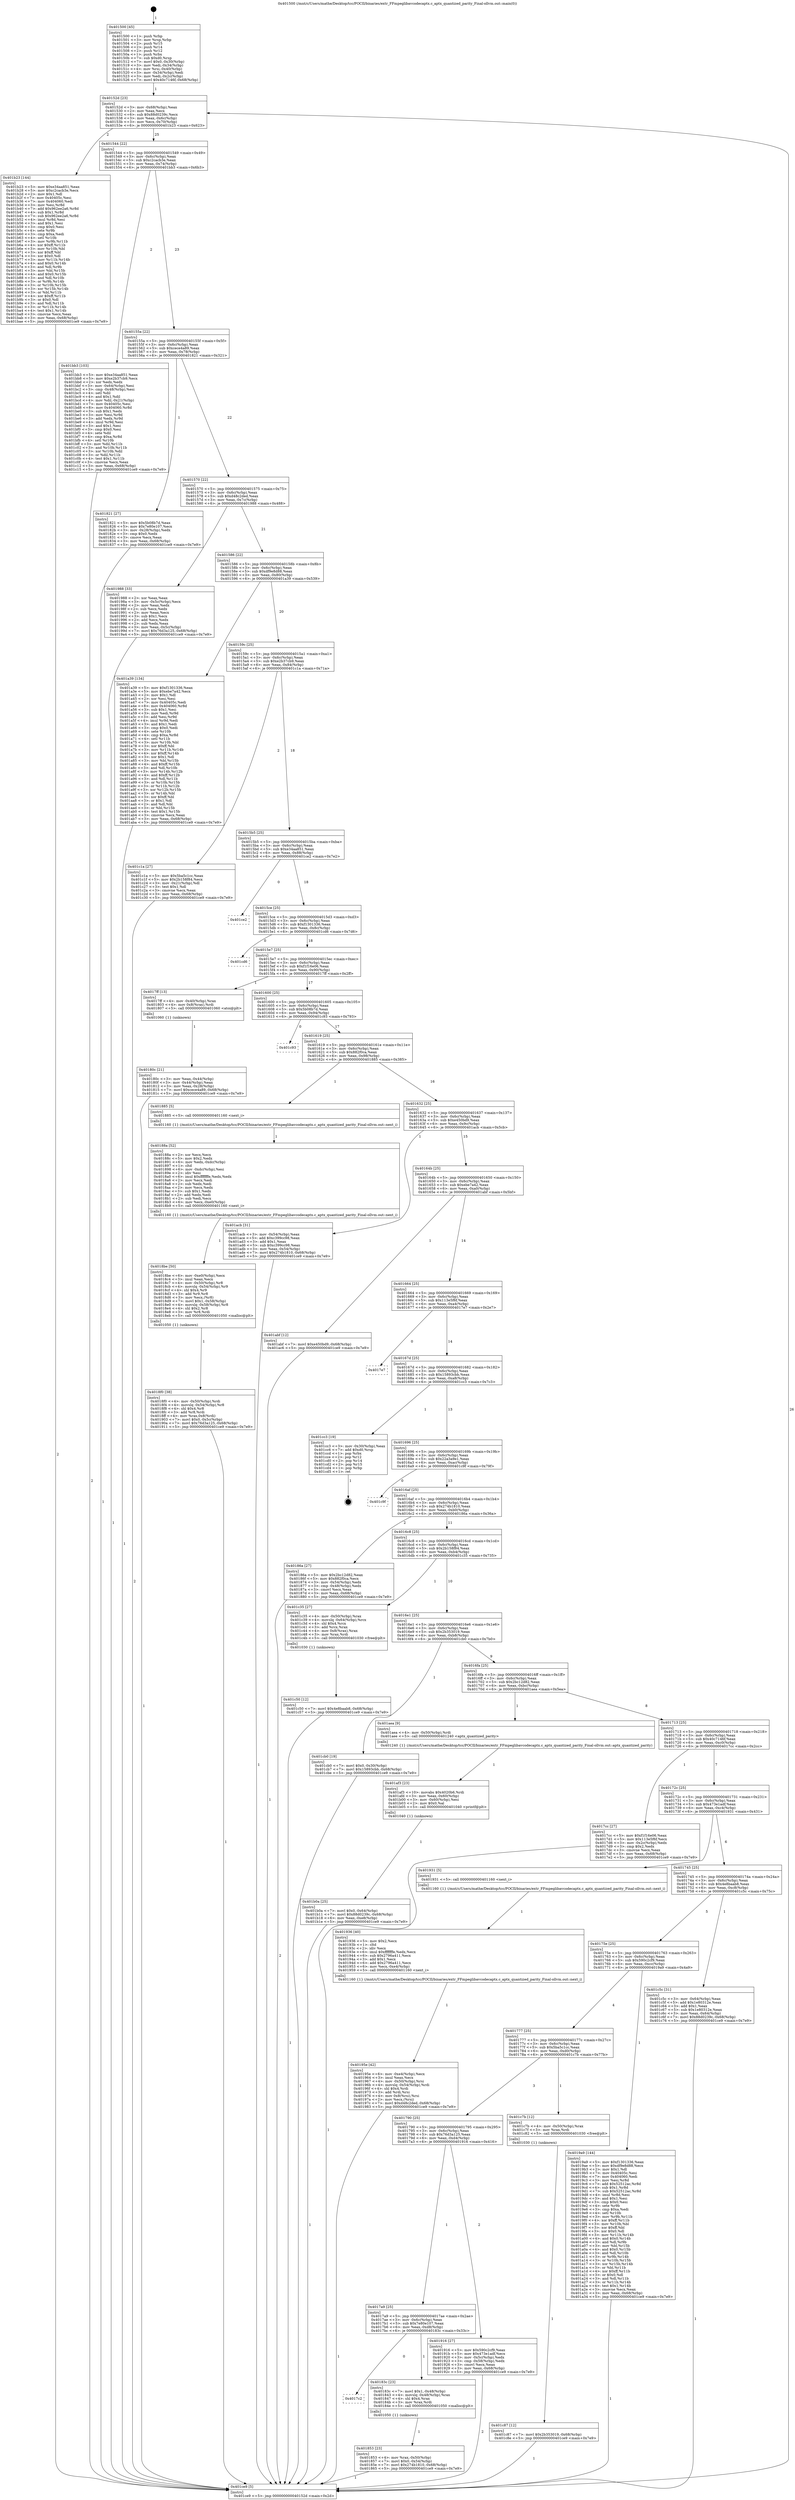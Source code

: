 digraph "0x401500" {
  label = "0x401500 (/mnt/c/Users/mathe/Desktop/tcc/POCII/binaries/extr_FFmpeglibavcodecaptx.c_aptx_quantized_parity_Final-ollvm.out::main(0))"
  labelloc = "t"
  node[shape=record]

  Entry [label="",width=0.3,height=0.3,shape=circle,fillcolor=black,style=filled]
  "0x40152d" [label="{
     0x40152d [23]\l
     | [instrs]\l
     &nbsp;&nbsp;0x40152d \<+3\>: mov -0x68(%rbp),%eax\l
     &nbsp;&nbsp;0x401530 \<+2\>: mov %eax,%ecx\l
     &nbsp;&nbsp;0x401532 \<+6\>: sub $0x88d0239c,%ecx\l
     &nbsp;&nbsp;0x401538 \<+3\>: mov %eax,-0x6c(%rbp)\l
     &nbsp;&nbsp;0x40153b \<+3\>: mov %ecx,-0x70(%rbp)\l
     &nbsp;&nbsp;0x40153e \<+6\>: je 0000000000401b23 \<main+0x623\>\l
  }"]
  "0x401b23" [label="{
     0x401b23 [144]\l
     | [instrs]\l
     &nbsp;&nbsp;0x401b23 \<+5\>: mov $0xe34aa851,%eax\l
     &nbsp;&nbsp;0x401b28 \<+5\>: mov $0xc2cacb3e,%ecx\l
     &nbsp;&nbsp;0x401b2d \<+2\>: mov $0x1,%dl\l
     &nbsp;&nbsp;0x401b2f \<+7\>: mov 0x40405c,%esi\l
     &nbsp;&nbsp;0x401b36 \<+7\>: mov 0x404060,%edi\l
     &nbsp;&nbsp;0x401b3d \<+3\>: mov %esi,%r8d\l
     &nbsp;&nbsp;0x401b40 \<+7\>: add $0x962ee2a6,%r8d\l
     &nbsp;&nbsp;0x401b47 \<+4\>: sub $0x1,%r8d\l
     &nbsp;&nbsp;0x401b4b \<+7\>: sub $0x962ee2a6,%r8d\l
     &nbsp;&nbsp;0x401b52 \<+4\>: imul %r8d,%esi\l
     &nbsp;&nbsp;0x401b56 \<+3\>: and $0x1,%esi\l
     &nbsp;&nbsp;0x401b59 \<+3\>: cmp $0x0,%esi\l
     &nbsp;&nbsp;0x401b5c \<+4\>: sete %r9b\l
     &nbsp;&nbsp;0x401b60 \<+3\>: cmp $0xa,%edi\l
     &nbsp;&nbsp;0x401b63 \<+4\>: setl %r10b\l
     &nbsp;&nbsp;0x401b67 \<+3\>: mov %r9b,%r11b\l
     &nbsp;&nbsp;0x401b6a \<+4\>: xor $0xff,%r11b\l
     &nbsp;&nbsp;0x401b6e \<+3\>: mov %r10b,%bl\l
     &nbsp;&nbsp;0x401b71 \<+3\>: xor $0xff,%bl\l
     &nbsp;&nbsp;0x401b74 \<+3\>: xor $0x0,%dl\l
     &nbsp;&nbsp;0x401b77 \<+3\>: mov %r11b,%r14b\l
     &nbsp;&nbsp;0x401b7a \<+4\>: and $0x0,%r14b\l
     &nbsp;&nbsp;0x401b7e \<+3\>: and %dl,%r9b\l
     &nbsp;&nbsp;0x401b81 \<+3\>: mov %bl,%r15b\l
     &nbsp;&nbsp;0x401b84 \<+4\>: and $0x0,%r15b\l
     &nbsp;&nbsp;0x401b88 \<+3\>: and %dl,%r10b\l
     &nbsp;&nbsp;0x401b8b \<+3\>: or %r9b,%r14b\l
     &nbsp;&nbsp;0x401b8e \<+3\>: or %r10b,%r15b\l
     &nbsp;&nbsp;0x401b91 \<+3\>: xor %r15b,%r14b\l
     &nbsp;&nbsp;0x401b94 \<+3\>: or %bl,%r11b\l
     &nbsp;&nbsp;0x401b97 \<+4\>: xor $0xff,%r11b\l
     &nbsp;&nbsp;0x401b9b \<+3\>: or $0x0,%dl\l
     &nbsp;&nbsp;0x401b9e \<+3\>: and %dl,%r11b\l
     &nbsp;&nbsp;0x401ba1 \<+3\>: or %r11b,%r14b\l
     &nbsp;&nbsp;0x401ba4 \<+4\>: test $0x1,%r14b\l
     &nbsp;&nbsp;0x401ba8 \<+3\>: cmovne %ecx,%eax\l
     &nbsp;&nbsp;0x401bab \<+3\>: mov %eax,-0x68(%rbp)\l
     &nbsp;&nbsp;0x401bae \<+5\>: jmp 0000000000401ce9 \<main+0x7e9\>\l
  }"]
  "0x401544" [label="{
     0x401544 [22]\l
     | [instrs]\l
     &nbsp;&nbsp;0x401544 \<+5\>: jmp 0000000000401549 \<main+0x49\>\l
     &nbsp;&nbsp;0x401549 \<+3\>: mov -0x6c(%rbp),%eax\l
     &nbsp;&nbsp;0x40154c \<+5\>: sub $0xc2cacb3e,%eax\l
     &nbsp;&nbsp;0x401551 \<+3\>: mov %eax,-0x74(%rbp)\l
     &nbsp;&nbsp;0x401554 \<+6\>: je 0000000000401bb3 \<main+0x6b3\>\l
  }"]
  Exit [label="",width=0.3,height=0.3,shape=circle,fillcolor=black,style=filled,peripheries=2]
  "0x401bb3" [label="{
     0x401bb3 [103]\l
     | [instrs]\l
     &nbsp;&nbsp;0x401bb3 \<+5\>: mov $0xe34aa851,%eax\l
     &nbsp;&nbsp;0x401bb8 \<+5\>: mov $0xe2b37cb9,%ecx\l
     &nbsp;&nbsp;0x401bbd \<+2\>: xor %edx,%edx\l
     &nbsp;&nbsp;0x401bbf \<+3\>: mov -0x64(%rbp),%esi\l
     &nbsp;&nbsp;0x401bc2 \<+3\>: cmp -0x48(%rbp),%esi\l
     &nbsp;&nbsp;0x401bc5 \<+4\>: setl %dil\l
     &nbsp;&nbsp;0x401bc9 \<+4\>: and $0x1,%dil\l
     &nbsp;&nbsp;0x401bcd \<+4\>: mov %dil,-0x21(%rbp)\l
     &nbsp;&nbsp;0x401bd1 \<+7\>: mov 0x40405c,%esi\l
     &nbsp;&nbsp;0x401bd8 \<+8\>: mov 0x404060,%r8d\l
     &nbsp;&nbsp;0x401be0 \<+3\>: sub $0x1,%edx\l
     &nbsp;&nbsp;0x401be3 \<+3\>: mov %esi,%r9d\l
     &nbsp;&nbsp;0x401be6 \<+3\>: add %edx,%r9d\l
     &nbsp;&nbsp;0x401be9 \<+4\>: imul %r9d,%esi\l
     &nbsp;&nbsp;0x401bed \<+3\>: and $0x1,%esi\l
     &nbsp;&nbsp;0x401bf0 \<+3\>: cmp $0x0,%esi\l
     &nbsp;&nbsp;0x401bf3 \<+4\>: sete %dil\l
     &nbsp;&nbsp;0x401bf7 \<+4\>: cmp $0xa,%r8d\l
     &nbsp;&nbsp;0x401bfb \<+4\>: setl %r10b\l
     &nbsp;&nbsp;0x401bff \<+3\>: mov %dil,%r11b\l
     &nbsp;&nbsp;0x401c02 \<+3\>: and %r10b,%r11b\l
     &nbsp;&nbsp;0x401c05 \<+3\>: xor %r10b,%dil\l
     &nbsp;&nbsp;0x401c08 \<+3\>: or %dil,%r11b\l
     &nbsp;&nbsp;0x401c0b \<+4\>: test $0x1,%r11b\l
     &nbsp;&nbsp;0x401c0f \<+3\>: cmovne %ecx,%eax\l
     &nbsp;&nbsp;0x401c12 \<+3\>: mov %eax,-0x68(%rbp)\l
     &nbsp;&nbsp;0x401c15 \<+5\>: jmp 0000000000401ce9 \<main+0x7e9\>\l
  }"]
  "0x40155a" [label="{
     0x40155a [22]\l
     | [instrs]\l
     &nbsp;&nbsp;0x40155a \<+5\>: jmp 000000000040155f \<main+0x5f\>\l
     &nbsp;&nbsp;0x40155f \<+3\>: mov -0x6c(%rbp),%eax\l
     &nbsp;&nbsp;0x401562 \<+5\>: sub $0xcece4a89,%eax\l
     &nbsp;&nbsp;0x401567 \<+3\>: mov %eax,-0x78(%rbp)\l
     &nbsp;&nbsp;0x40156a \<+6\>: je 0000000000401821 \<main+0x321\>\l
  }"]
  "0x401c87" [label="{
     0x401c87 [12]\l
     | [instrs]\l
     &nbsp;&nbsp;0x401c87 \<+7\>: movl $0x2b353019,-0x68(%rbp)\l
     &nbsp;&nbsp;0x401c8e \<+5\>: jmp 0000000000401ce9 \<main+0x7e9\>\l
  }"]
  "0x401821" [label="{
     0x401821 [27]\l
     | [instrs]\l
     &nbsp;&nbsp;0x401821 \<+5\>: mov $0x5b08b7d,%eax\l
     &nbsp;&nbsp;0x401826 \<+5\>: mov $0x7e80e107,%ecx\l
     &nbsp;&nbsp;0x40182b \<+3\>: mov -0x28(%rbp),%edx\l
     &nbsp;&nbsp;0x40182e \<+3\>: cmp $0x0,%edx\l
     &nbsp;&nbsp;0x401831 \<+3\>: cmove %ecx,%eax\l
     &nbsp;&nbsp;0x401834 \<+3\>: mov %eax,-0x68(%rbp)\l
     &nbsp;&nbsp;0x401837 \<+5\>: jmp 0000000000401ce9 \<main+0x7e9\>\l
  }"]
  "0x401570" [label="{
     0x401570 [22]\l
     | [instrs]\l
     &nbsp;&nbsp;0x401570 \<+5\>: jmp 0000000000401575 \<main+0x75\>\l
     &nbsp;&nbsp;0x401575 \<+3\>: mov -0x6c(%rbp),%eax\l
     &nbsp;&nbsp;0x401578 \<+5\>: sub $0xd48c2ded,%eax\l
     &nbsp;&nbsp;0x40157d \<+3\>: mov %eax,-0x7c(%rbp)\l
     &nbsp;&nbsp;0x401580 \<+6\>: je 0000000000401988 \<main+0x488\>\l
  }"]
  "0x401c50" [label="{
     0x401c50 [12]\l
     | [instrs]\l
     &nbsp;&nbsp;0x401c50 \<+7\>: movl $0x4e8baab8,-0x68(%rbp)\l
     &nbsp;&nbsp;0x401c57 \<+5\>: jmp 0000000000401ce9 \<main+0x7e9\>\l
  }"]
  "0x401988" [label="{
     0x401988 [33]\l
     | [instrs]\l
     &nbsp;&nbsp;0x401988 \<+2\>: xor %eax,%eax\l
     &nbsp;&nbsp;0x40198a \<+3\>: mov -0x5c(%rbp),%ecx\l
     &nbsp;&nbsp;0x40198d \<+2\>: mov %eax,%edx\l
     &nbsp;&nbsp;0x40198f \<+2\>: sub %ecx,%edx\l
     &nbsp;&nbsp;0x401991 \<+2\>: mov %eax,%ecx\l
     &nbsp;&nbsp;0x401993 \<+3\>: sub $0x1,%ecx\l
     &nbsp;&nbsp;0x401996 \<+2\>: add %ecx,%edx\l
     &nbsp;&nbsp;0x401998 \<+2\>: sub %edx,%eax\l
     &nbsp;&nbsp;0x40199a \<+3\>: mov %eax,-0x5c(%rbp)\l
     &nbsp;&nbsp;0x40199d \<+7\>: movl $0x76d3a125,-0x68(%rbp)\l
     &nbsp;&nbsp;0x4019a4 \<+5\>: jmp 0000000000401ce9 \<main+0x7e9\>\l
  }"]
  "0x401586" [label="{
     0x401586 [22]\l
     | [instrs]\l
     &nbsp;&nbsp;0x401586 \<+5\>: jmp 000000000040158b \<main+0x8b\>\l
     &nbsp;&nbsp;0x40158b \<+3\>: mov -0x6c(%rbp),%eax\l
     &nbsp;&nbsp;0x40158e \<+5\>: sub $0xdf9e8d88,%eax\l
     &nbsp;&nbsp;0x401593 \<+3\>: mov %eax,-0x80(%rbp)\l
     &nbsp;&nbsp;0x401596 \<+6\>: je 0000000000401a39 \<main+0x539\>\l
  }"]
  "0x401b0a" [label="{
     0x401b0a [25]\l
     | [instrs]\l
     &nbsp;&nbsp;0x401b0a \<+7\>: movl $0x0,-0x64(%rbp)\l
     &nbsp;&nbsp;0x401b11 \<+7\>: movl $0x88d0239c,-0x68(%rbp)\l
     &nbsp;&nbsp;0x401b18 \<+6\>: mov %eax,-0xe8(%rbp)\l
     &nbsp;&nbsp;0x401b1e \<+5\>: jmp 0000000000401ce9 \<main+0x7e9\>\l
  }"]
  "0x401a39" [label="{
     0x401a39 [134]\l
     | [instrs]\l
     &nbsp;&nbsp;0x401a39 \<+5\>: mov $0xf1301336,%eax\l
     &nbsp;&nbsp;0x401a3e \<+5\>: mov $0xebe7a42,%ecx\l
     &nbsp;&nbsp;0x401a43 \<+2\>: mov $0x1,%dl\l
     &nbsp;&nbsp;0x401a45 \<+2\>: xor %esi,%esi\l
     &nbsp;&nbsp;0x401a47 \<+7\>: mov 0x40405c,%edi\l
     &nbsp;&nbsp;0x401a4e \<+8\>: mov 0x404060,%r8d\l
     &nbsp;&nbsp;0x401a56 \<+3\>: sub $0x1,%esi\l
     &nbsp;&nbsp;0x401a59 \<+3\>: mov %edi,%r9d\l
     &nbsp;&nbsp;0x401a5c \<+3\>: add %esi,%r9d\l
     &nbsp;&nbsp;0x401a5f \<+4\>: imul %r9d,%edi\l
     &nbsp;&nbsp;0x401a63 \<+3\>: and $0x1,%edi\l
     &nbsp;&nbsp;0x401a66 \<+3\>: cmp $0x0,%edi\l
     &nbsp;&nbsp;0x401a69 \<+4\>: sete %r10b\l
     &nbsp;&nbsp;0x401a6d \<+4\>: cmp $0xa,%r8d\l
     &nbsp;&nbsp;0x401a71 \<+4\>: setl %r11b\l
     &nbsp;&nbsp;0x401a75 \<+3\>: mov %r10b,%bl\l
     &nbsp;&nbsp;0x401a78 \<+3\>: xor $0xff,%bl\l
     &nbsp;&nbsp;0x401a7b \<+3\>: mov %r11b,%r14b\l
     &nbsp;&nbsp;0x401a7e \<+4\>: xor $0xff,%r14b\l
     &nbsp;&nbsp;0x401a82 \<+3\>: xor $0x1,%dl\l
     &nbsp;&nbsp;0x401a85 \<+3\>: mov %bl,%r15b\l
     &nbsp;&nbsp;0x401a88 \<+4\>: and $0xff,%r15b\l
     &nbsp;&nbsp;0x401a8c \<+3\>: and %dl,%r10b\l
     &nbsp;&nbsp;0x401a8f \<+3\>: mov %r14b,%r12b\l
     &nbsp;&nbsp;0x401a92 \<+4\>: and $0xff,%r12b\l
     &nbsp;&nbsp;0x401a96 \<+3\>: and %dl,%r11b\l
     &nbsp;&nbsp;0x401a99 \<+3\>: or %r10b,%r15b\l
     &nbsp;&nbsp;0x401a9c \<+3\>: or %r11b,%r12b\l
     &nbsp;&nbsp;0x401a9f \<+3\>: xor %r12b,%r15b\l
     &nbsp;&nbsp;0x401aa2 \<+3\>: or %r14b,%bl\l
     &nbsp;&nbsp;0x401aa5 \<+3\>: xor $0xff,%bl\l
     &nbsp;&nbsp;0x401aa8 \<+3\>: or $0x1,%dl\l
     &nbsp;&nbsp;0x401aab \<+2\>: and %dl,%bl\l
     &nbsp;&nbsp;0x401aad \<+3\>: or %bl,%r15b\l
     &nbsp;&nbsp;0x401ab0 \<+4\>: test $0x1,%r15b\l
     &nbsp;&nbsp;0x401ab4 \<+3\>: cmovne %ecx,%eax\l
     &nbsp;&nbsp;0x401ab7 \<+3\>: mov %eax,-0x68(%rbp)\l
     &nbsp;&nbsp;0x401aba \<+5\>: jmp 0000000000401ce9 \<main+0x7e9\>\l
  }"]
  "0x40159c" [label="{
     0x40159c [25]\l
     | [instrs]\l
     &nbsp;&nbsp;0x40159c \<+5\>: jmp 00000000004015a1 \<main+0xa1\>\l
     &nbsp;&nbsp;0x4015a1 \<+3\>: mov -0x6c(%rbp),%eax\l
     &nbsp;&nbsp;0x4015a4 \<+5\>: sub $0xe2b37cb9,%eax\l
     &nbsp;&nbsp;0x4015a9 \<+6\>: mov %eax,-0x84(%rbp)\l
     &nbsp;&nbsp;0x4015af \<+6\>: je 0000000000401c1a \<main+0x71a\>\l
  }"]
  "0x401af3" [label="{
     0x401af3 [23]\l
     | [instrs]\l
     &nbsp;&nbsp;0x401af3 \<+10\>: movabs $0x4020b6,%rdi\l
     &nbsp;&nbsp;0x401afd \<+3\>: mov %eax,-0x60(%rbp)\l
     &nbsp;&nbsp;0x401b00 \<+3\>: mov -0x60(%rbp),%esi\l
     &nbsp;&nbsp;0x401b03 \<+2\>: mov $0x0,%al\l
     &nbsp;&nbsp;0x401b05 \<+5\>: call 0000000000401040 \<printf@plt\>\l
     | [calls]\l
     &nbsp;&nbsp;0x401040 \{1\} (unknown)\l
  }"]
  "0x401c1a" [label="{
     0x401c1a [27]\l
     | [instrs]\l
     &nbsp;&nbsp;0x401c1a \<+5\>: mov $0x5ba5c1cc,%eax\l
     &nbsp;&nbsp;0x401c1f \<+5\>: mov $0x2b158f84,%ecx\l
     &nbsp;&nbsp;0x401c24 \<+3\>: mov -0x21(%rbp),%dl\l
     &nbsp;&nbsp;0x401c27 \<+3\>: test $0x1,%dl\l
     &nbsp;&nbsp;0x401c2a \<+3\>: cmovne %ecx,%eax\l
     &nbsp;&nbsp;0x401c2d \<+3\>: mov %eax,-0x68(%rbp)\l
     &nbsp;&nbsp;0x401c30 \<+5\>: jmp 0000000000401ce9 \<main+0x7e9\>\l
  }"]
  "0x4015b5" [label="{
     0x4015b5 [25]\l
     | [instrs]\l
     &nbsp;&nbsp;0x4015b5 \<+5\>: jmp 00000000004015ba \<main+0xba\>\l
     &nbsp;&nbsp;0x4015ba \<+3\>: mov -0x6c(%rbp),%eax\l
     &nbsp;&nbsp;0x4015bd \<+5\>: sub $0xe34aa851,%eax\l
     &nbsp;&nbsp;0x4015c2 \<+6\>: mov %eax,-0x88(%rbp)\l
     &nbsp;&nbsp;0x4015c8 \<+6\>: je 0000000000401ce2 \<main+0x7e2\>\l
  }"]
  "0x40195e" [label="{
     0x40195e [42]\l
     | [instrs]\l
     &nbsp;&nbsp;0x40195e \<+6\>: mov -0xe4(%rbp),%ecx\l
     &nbsp;&nbsp;0x401964 \<+3\>: imul %eax,%ecx\l
     &nbsp;&nbsp;0x401967 \<+4\>: mov -0x50(%rbp),%rsi\l
     &nbsp;&nbsp;0x40196b \<+4\>: movslq -0x54(%rbp),%rdi\l
     &nbsp;&nbsp;0x40196f \<+4\>: shl $0x4,%rdi\l
     &nbsp;&nbsp;0x401973 \<+3\>: add %rdi,%rsi\l
     &nbsp;&nbsp;0x401976 \<+4\>: mov 0x8(%rsi),%rsi\l
     &nbsp;&nbsp;0x40197a \<+2\>: mov %ecx,(%rsi)\l
     &nbsp;&nbsp;0x40197c \<+7\>: movl $0xd48c2ded,-0x68(%rbp)\l
     &nbsp;&nbsp;0x401983 \<+5\>: jmp 0000000000401ce9 \<main+0x7e9\>\l
  }"]
  "0x401ce2" [label="{
     0x401ce2\l
  }", style=dashed]
  "0x4015ce" [label="{
     0x4015ce [25]\l
     | [instrs]\l
     &nbsp;&nbsp;0x4015ce \<+5\>: jmp 00000000004015d3 \<main+0xd3\>\l
     &nbsp;&nbsp;0x4015d3 \<+3\>: mov -0x6c(%rbp),%eax\l
     &nbsp;&nbsp;0x4015d6 \<+5\>: sub $0xf1301336,%eax\l
     &nbsp;&nbsp;0x4015db \<+6\>: mov %eax,-0x8c(%rbp)\l
     &nbsp;&nbsp;0x4015e1 \<+6\>: je 0000000000401cd6 \<main+0x7d6\>\l
  }"]
  "0x401936" [label="{
     0x401936 [40]\l
     | [instrs]\l
     &nbsp;&nbsp;0x401936 \<+5\>: mov $0x2,%ecx\l
     &nbsp;&nbsp;0x40193b \<+1\>: cltd\l
     &nbsp;&nbsp;0x40193c \<+2\>: idiv %ecx\l
     &nbsp;&nbsp;0x40193e \<+6\>: imul $0xfffffffe,%edx,%ecx\l
     &nbsp;&nbsp;0x401944 \<+6\>: sub $0x2796a411,%ecx\l
     &nbsp;&nbsp;0x40194a \<+3\>: add $0x1,%ecx\l
     &nbsp;&nbsp;0x40194d \<+6\>: add $0x2796a411,%ecx\l
     &nbsp;&nbsp;0x401953 \<+6\>: mov %ecx,-0xe4(%rbp)\l
     &nbsp;&nbsp;0x401959 \<+5\>: call 0000000000401160 \<next_i\>\l
     | [calls]\l
     &nbsp;&nbsp;0x401160 \{1\} (/mnt/c/Users/mathe/Desktop/tcc/POCII/binaries/extr_FFmpeglibavcodecaptx.c_aptx_quantized_parity_Final-ollvm.out::next_i)\l
  }"]
  "0x401cd6" [label="{
     0x401cd6\l
  }", style=dashed]
  "0x4015e7" [label="{
     0x4015e7 [25]\l
     | [instrs]\l
     &nbsp;&nbsp;0x4015e7 \<+5\>: jmp 00000000004015ec \<main+0xec\>\l
     &nbsp;&nbsp;0x4015ec \<+3\>: mov -0x6c(%rbp),%eax\l
     &nbsp;&nbsp;0x4015ef \<+5\>: sub $0xf1f16e06,%eax\l
     &nbsp;&nbsp;0x4015f4 \<+6\>: mov %eax,-0x90(%rbp)\l
     &nbsp;&nbsp;0x4015fa \<+6\>: je 00000000004017ff \<main+0x2ff\>\l
  }"]
  "0x4018f0" [label="{
     0x4018f0 [38]\l
     | [instrs]\l
     &nbsp;&nbsp;0x4018f0 \<+4\>: mov -0x50(%rbp),%rdi\l
     &nbsp;&nbsp;0x4018f4 \<+4\>: movslq -0x54(%rbp),%r8\l
     &nbsp;&nbsp;0x4018f8 \<+4\>: shl $0x4,%r8\l
     &nbsp;&nbsp;0x4018fc \<+3\>: add %r8,%rdi\l
     &nbsp;&nbsp;0x4018ff \<+4\>: mov %rax,0x8(%rdi)\l
     &nbsp;&nbsp;0x401903 \<+7\>: movl $0x0,-0x5c(%rbp)\l
     &nbsp;&nbsp;0x40190a \<+7\>: movl $0x76d3a125,-0x68(%rbp)\l
     &nbsp;&nbsp;0x401911 \<+5\>: jmp 0000000000401ce9 \<main+0x7e9\>\l
  }"]
  "0x4017ff" [label="{
     0x4017ff [13]\l
     | [instrs]\l
     &nbsp;&nbsp;0x4017ff \<+4\>: mov -0x40(%rbp),%rax\l
     &nbsp;&nbsp;0x401803 \<+4\>: mov 0x8(%rax),%rdi\l
     &nbsp;&nbsp;0x401807 \<+5\>: call 0000000000401060 \<atoi@plt\>\l
     | [calls]\l
     &nbsp;&nbsp;0x401060 \{1\} (unknown)\l
  }"]
  "0x401600" [label="{
     0x401600 [25]\l
     | [instrs]\l
     &nbsp;&nbsp;0x401600 \<+5\>: jmp 0000000000401605 \<main+0x105\>\l
     &nbsp;&nbsp;0x401605 \<+3\>: mov -0x6c(%rbp),%eax\l
     &nbsp;&nbsp;0x401608 \<+5\>: sub $0x5b08b7d,%eax\l
     &nbsp;&nbsp;0x40160d \<+6\>: mov %eax,-0x94(%rbp)\l
     &nbsp;&nbsp;0x401613 \<+6\>: je 0000000000401c93 \<main+0x793\>\l
  }"]
  "0x4018be" [label="{
     0x4018be [50]\l
     | [instrs]\l
     &nbsp;&nbsp;0x4018be \<+6\>: mov -0xe0(%rbp),%ecx\l
     &nbsp;&nbsp;0x4018c4 \<+3\>: imul %eax,%ecx\l
     &nbsp;&nbsp;0x4018c7 \<+4\>: mov -0x50(%rbp),%r8\l
     &nbsp;&nbsp;0x4018cb \<+4\>: movslq -0x54(%rbp),%r9\l
     &nbsp;&nbsp;0x4018cf \<+4\>: shl $0x4,%r9\l
     &nbsp;&nbsp;0x4018d3 \<+3\>: add %r9,%r8\l
     &nbsp;&nbsp;0x4018d6 \<+3\>: mov %ecx,(%r8)\l
     &nbsp;&nbsp;0x4018d9 \<+7\>: movl $0x1,-0x58(%rbp)\l
     &nbsp;&nbsp;0x4018e0 \<+4\>: movslq -0x58(%rbp),%r8\l
     &nbsp;&nbsp;0x4018e4 \<+4\>: shl $0x2,%r8\l
     &nbsp;&nbsp;0x4018e8 \<+3\>: mov %r8,%rdi\l
     &nbsp;&nbsp;0x4018eb \<+5\>: call 0000000000401050 \<malloc@plt\>\l
     | [calls]\l
     &nbsp;&nbsp;0x401050 \{1\} (unknown)\l
  }"]
  "0x401c93" [label="{
     0x401c93\l
  }", style=dashed]
  "0x401619" [label="{
     0x401619 [25]\l
     | [instrs]\l
     &nbsp;&nbsp;0x401619 \<+5\>: jmp 000000000040161e \<main+0x11e\>\l
     &nbsp;&nbsp;0x40161e \<+3\>: mov -0x6c(%rbp),%eax\l
     &nbsp;&nbsp;0x401621 \<+5\>: sub $0x882f0ca,%eax\l
     &nbsp;&nbsp;0x401626 \<+6\>: mov %eax,-0x98(%rbp)\l
     &nbsp;&nbsp;0x40162c \<+6\>: je 0000000000401885 \<main+0x385\>\l
  }"]
  "0x40188a" [label="{
     0x40188a [52]\l
     | [instrs]\l
     &nbsp;&nbsp;0x40188a \<+2\>: xor %ecx,%ecx\l
     &nbsp;&nbsp;0x40188c \<+5\>: mov $0x2,%edx\l
     &nbsp;&nbsp;0x401891 \<+6\>: mov %edx,-0xdc(%rbp)\l
     &nbsp;&nbsp;0x401897 \<+1\>: cltd\l
     &nbsp;&nbsp;0x401898 \<+6\>: mov -0xdc(%rbp),%esi\l
     &nbsp;&nbsp;0x40189e \<+2\>: idiv %esi\l
     &nbsp;&nbsp;0x4018a0 \<+6\>: imul $0xfffffffe,%edx,%edx\l
     &nbsp;&nbsp;0x4018a6 \<+2\>: mov %ecx,%edi\l
     &nbsp;&nbsp;0x4018a8 \<+2\>: sub %edx,%edi\l
     &nbsp;&nbsp;0x4018aa \<+2\>: mov %ecx,%edx\l
     &nbsp;&nbsp;0x4018ac \<+3\>: sub $0x1,%edx\l
     &nbsp;&nbsp;0x4018af \<+2\>: add %edx,%edi\l
     &nbsp;&nbsp;0x4018b1 \<+2\>: sub %edi,%ecx\l
     &nbsp;&nbsp;0x4018b3 \<+6\>: mov %ecx,-0xe0(%rbp)\l
     &nbsp;&nbsp;0x4018b9 \<+5\>: call 0000000000401160 \<next_i\>\l
     | [calls]\l
     &nbsp;&nbsp;0x401160 \{1\} (/mnt/c/Users/mathe/Desktop/tcc/POCII/binaries/extr_FFmpeglibavcodecaptx.c_aptx_quantized_parity_Final-ollvm.out::next_i)\l
  }"]
  "0x401885" [label="{
     0x401885 [5]\l
     | [instrs]\l
     &nbsp;&nbsp;0x401885 \<+5\>: call 0000000000401160 \<next_i\>\l
     | [calls]\l
     &nbsp;&nbsp;0x401160 \{1\} (/mnt/c/Users/mathe/Desktop/tcc/POCII/binaries/extr_FFmpeglibavcodecaptx.c_aptx_quantized_parity_Final-ollvm.out::next_i)\l
  }"]
  "0x401632" [label="{
     0x401632 [25]\l
     | [instrs]\l
     &nbsp;&nbsp;0x401632 \<+5\>: jmp 0000000000401637 \<main+0x137\>\l
     &nbsp;&nbsp;0x401637 \<+3\>: mov -0x6c(%rbp),%eax\l
     &nbsp;&nbsp;0x40163a \<+5\>: sub $0xe450bd9,%eax\l
     &nbsp;&nbsp;0x40163f \<+6\>: mov %eax,-0x9c(%rbp)\l
     &nbsp;&nbsp;0x401645 \<+6\>: je 0000000000401acb \<main+0x5cb\>\l
  }"]
  "0x401853" [label="{
     0x401853 [23]\l
     | [instrs]\l
     &nbsp;&nbsp;0x401853 \<+4\>: mov %rax,-0x50(%rbp)\l
     &nbsp;&nbsp;0x401857 \<+7\>: movl $0x0,-0x54(%rbp)\l
     &nbsp;&nbsp;0x40185e \<+7\>: movl $0x274b1810,-0x68(%rbp)\l
     &nbsp;&nbsp;0x401865 \<+5\>: jmp 0000000000401ce9 \<main+0x7e9\>\l
  }"]
  "0x401acb" [label="{
     0x401acb [31]\l
     | [instrs]\l
     &nbsp;&nbsp;0x401acb \<+3\>: mov -0x54(%rbp),%eax\l
     &nbsp;&nbsp;0x401ace \<+5\>: add $0xc399cc98,%eax\l
     &nbsp;&nbsp;0x401ad3 \<+3\>: add $0x1,%eax\l
     &nbsp;&nbsp;0x401ad6 \<+5\>: sub $0xc399cc98,%eax\l
     &nbsp;&nbsp;0x401adb \<+3\>: mov %eax,-0x54(%rbp)\l
     &nbsp;&nbsp;0x401ade \<+7\>: movl $0x274b1810,-0x68(%rbp)\l
     &nbsp;&nbsp;0x401ae5 \<+5\>: jmp 0000000000401ce9 \<main+0x7e9\>\l
  }"]
  "0x40164b" [label="{
     0x40164b [25]\l
     | [instrs]\l
     &nbsp;&nbsp;0x40164b \<+5\>: jmp 0000000000401650 \<main+0x150\>\l
     &nbsp;&nbsp;0x401650 \<+3\>: mov -0x6c(%rbp),%eax\l
     &nbsp;&nbsp;0x401653 \<+5\>: sub $0xebe7a42,%eax\l
     &nbsp;&nbsp;0x401658 \<+6\>: mov %eax,-0xa0(%rbp)\l
     &nbsp;&nbsp;0x40165e \<+6\>: je 0000000000401abf \<main+0x5bf\>\l
  }"]
  "0x4017c2" [label="{
     0x4017c2\l
  }", style=dashed]
  "0x401abf" [label="{
     0x401abf [12]\l
     | [instrs]\l
     &nbsp;&nbsp;0x401abf \<+7\>: movl $0xe450bd9,-0x68(%rbp)\l
     &nbsp;&nbsp;0x401ac6 \<+5\>: jmp 0000000000401ce9 \<main+0x7e9\>\l
  }"]
  "0x401664" [label="{
     0x401664 [25]\l
     | [instrs]\l
     &nbsp;&nbsp;0x401664 \<+5\>: jmp 0000000000401669 \<main+0x169\>\l
     &nbsp;&nbsp;0x401669 \<+3\>: mov -0x6c(%rbp),%eax\l
     &nbsp;&nbsp;0x40166c \<+5\>: sub $0x113e5f6f,%eax\l
     &nbsp;&nbsp;0x401671 \<+6\>: mov %eax,-0xa4(%rbp)\l
     &nbsp;&nbsp;0x401677 \<+6\>: je 00000000004017e7 \<main+0x2e7\>\l
  }"]
  "0x40183c" [label="{
     0x40183c [23]\l
     | [instrs]\l
     &nbsp;&nbsp;0x40183c \<+7\>: movl $0x1,-0x48(%rbp)\l
     &nbsp;&nbsp;0x401843 \<+4\>: movslq -0x48(%rbp),%rax\l
     &nbsp;&nbsp;0x401847 \<+4\>: shl $0x4,%rax\l
     &nbsp;&nbsp;0x40184b \<+3\>: mov %rax,%rdi\l
     &nbsp;&nbsp;0x40184e \<+5\>: call 0000000000401050 \<malloc@plt\>\l
     | [calls]\l
     &nbsp;&nbsp;0x401050 \{1\} (unknown)\l
  }"]
  "0x4017e7" [label="{
     0x4017e7\l
  }", style=dashed]
  "0x40167d" [label="{
     0x40167d [25]\l
     | [instrs]\l
     &nbsp;&nbsp;0x40167d \<+5\>: jmp 0000000000401682 \<main+0x182\>\l
     &nbsp;&nbsp;0x401682 \<+3\>: mov -0x6c(%rbp),%eax\l
     &nbsp;&nbsp;0x401685 \<+5\>: sub $0x15893cbb,%eax\l
     &nbsp;&nbsp;0x40168a \<+6\>: mov %eax,-0xa8(%rbp)\l
     &nbsp;&nbsp;0x401690 \<+6\>: je 0000000000401cc3 \<main+0x7c3\>\l
  }"]
  "0x4017a9" [label="{
     0x4017a9 [25]\l
     | [instrs]\l
     &nbsp;&nbsp;0x4017a9 \<+5\>: jmp 00000000004017ae \<main+0x2ae\>\l
     &nbsp;&nbsp;0x4017ae \<+3\>: mov -0x6c(%rbp),%eax\l
     &nbsp;&nbsp;0x4017b1 \<+5\>: sub $0x7e80e107,%eax\l
     &nbsp;&nbsp;0x4017b6 \<+6\>: mov %eax,-0xd8(%rbp)\l
     &nbsp;&nbsp;0x4017bc \<+6\>: je 000000000040183c \<main+0x33c\>\l
  }"]
  "0x401cc3" [label="{
     0x401cc3 [19]\l
     | [instrs]\l
     &nbsp;&nbsp;0x401cc3 \<+3\>: mov -0x30(%rbp),%eax\l
     &nbsp;&nbsp;0x401cc6 \<+7\>: add $0xd0,%rsp\l
     &nbsp;&nbsp;0x401ccd \<+1\>: pop %rbx\l
     &nbsp;&nbsp;0x401cce \<+2\>: pop %r12\l
     &nbsp;&nbsp;0x401cd0 \<+2\>: pop %r14\l
     &nbsp;&nbsp;0x401cd2 \<+2\>: pop %r15\l
     &nbsp;&nbsp;0x401cd4 \<+1\>: pop %rbp\l
     &nbsp;&nbsp;0x401cd5 \<+1\>: ret\l
  }"]
  "0x401696" [label="{
     0x401696 [25]\l
     | [instrs]\l
     &nbsp;&nbsp;0x401696 \<+5\>: jmp 000000000040169b \<main+0x19b\>\l
     &nbsp;&nbsp;0x40169b \<+3\>: mov -0x6c(%rbp),%eax\l
     &nbsp;&nbsp;0x40169e \<+5\>: sub $0x22a3a9e1,%eax\l
     &nbsp;&nbsp;0x4016a3 \<+6\>: mov %eax,-0xac(%rbp)\l
     &nbsp;&nbsp;0x4016a9 \<+6\>: je 0000000000401c9f \<main+0x79f\>\l
  }"]
  "0x401916" [label="{
     0x401916 [27]\l
     | [instrs]\l
     &nbsp;&nbsp;0x401916 \<+5\>: mov $0x590c2cf9,%eax\l
     &nbsp;&nbsp;0x40191b \<+5\>: mov $0x473e1adf,%ecx\l
     &nbsp;&nbsp;0x401920 \<+3\>: mov -0x5c(%rbp),%edx\l
     &nbsp;&nbsp;0x401923 \<+3\>: cmp -0x58(%rbp),%edx\l
     &nbsp;&nbsp;0x401926 \<+3\>: cmovl %ecx,%eax\l
     &nbsp;&nbsp;0x401929 \<+3\>: mov %eax,-0x68(%rbp)\l
     &nbsp;&nbsp;0x40192c \<+5\>: jmp 0000000000401ce9 \<main+0x7e9\>\l
  }"]
  "0x401c9f" [label="{
     0x401c9f\l
  }", style=dashed]
  "0x4016af" [label="{
     0x4016af [25]\l
     | [instrs]\l
     &nbsp;&nbsp;0x4016af \<+5\>: jmp 00000000004016b4 \<main+0x1b4\>\l
     &nbsp;&nbsp;0x4016b4 \<+3\>: mov -0x6c(%rbp),%eax\l
     &nbsp;&nbsp;0x4016b7 \<+5\>: sub $0x274b1810,%eax\l
     &nbsp;&nbsp;0x4016bc \<+6\>: mov %eax,-0xb0(%rbp)\l
     &nbsp;&nbsp;0x4016c2 \<+6\>: je 000000000040186a \<main+0x36a\>\l
  }"]
  "0x401790" [label="{
     0x401790 [25]\l
     | [instrs]\l
     &nbsp;&nbsp;0x401790 \<+5\>: jmp 0000000000401795 \<main+0x295\>\l
     &nbsp;&nbsp;0x401795 \<+3\>: mov -0x6c(%rbp),%eax\l
     &nbsp;&nbsp;0x401798 \<+5\>: sub $0x76d3a125,%eax\l
     &nbsp;&nbsp;0x40179d \<+6\>: mov %eax,-0xd4(%rbp)\l
     &nbsp;&nbsp;0x4017a3 \<+6\>: je 0000000000401916 \<main+0x416\>\l
  }"]
  "0x40186a" [label="{
     0x40186a [27]\l
     | [instrs]\l
     &nbsp;&nbsp;0x40186a \<+5\>: mov $0x2bc12d82,%eax\l
     &nbsp;&nbsp;0x40186f \<+5\>: mov $0x882f0ca,%ecx\l
     &nbsp;&nbsp;0x401874 \<+3\>: mov -0x54(%rbp),%edx\l
     &nbsp;&nbsp;0x401877 \<+3\>: cmp -0x48(%rbp),%edx\l
     &nbsp;&nbsp;0x40187a \<+3\>: cmovl %ecx,%eax\l
     &nbsp;&nbsp;0x40187d \<+3\>: mov %eax,-0x68(%rbp)\l
     &nbsp;&nbsp;0x401880 \<+5\>: jmp 0000000000401ce9 \<main+0x7e9\>\l
  }"]
  "0x4016c8" [label="{
     0x4016c8 [25]\l
     | [instrs]\l
     &nbsp;&nbsp;0x4016c8 \<+5\>: jmp 00000000004016cd \<main+0x1cd\>\l
     &nbsp;&nbsp;0x4016cd \<+3\>: mov -0x6c(%rbp),%eax\l
     &nbsp;&nbsp;0x4016d0 \<+5\>: sub $0x2b158f84,%eax\l
     &nbsp;&nbsp;0x4016d5 \<+6\>: mov %eax,-0xb4(%rbp)\l
     &nbsp;&nbsp;0x4016db \<+6\>: je 0000000000401c35 \<main+0x735\>\l
  }"]
  "0x401c7b" [label="{
     0x401c7b [12]\l
     | [instrs]\l
     &nbsp;&nbsp;0x401c7b \<+4\>: mov -0x50(%rbp),%rax\l
     &nbsp;&nbsp;0x401c7f \<+3\>: mov %rax,%rdi\l
     &nbsp;&nbsp;0x401c82 \<+5\>: call 0000000000401030 \<free@plt\>\l
     | [calls]\l
     &nbsp;&nbsp;0x401030 \{1\} (unknown)\l
  }"]
  "0x401c35" [label="{
     0x401c35 [27]\l
     | [instrs]\l
     &nbsp;&nbsp;0x401c35 \<+4\>: mov -0x50(%rbp),%rax\l
     &nbsp;&nbsp;0x401c39 \<+4\>: movslq -0x64(%rbp),%rcx\l
     &nbsp;&nbsp;0x401c3d \<+4\>: shl $0x4,%rcx\l
     &nbsp;&nbsp;0x401c41 \<+3\>: add %rcx,%rax\l
     &nbsp;&nbsp;0x401c44 \<+4\>: mov 0x8(%rax),%rax\l
     &nbsp;&nbsp;0x401c48 \<+3\>: mov %rax,%rdi\l
     &nbsp;&nbsp;0x401c4b \<+5\>: call 0000000000401030 \<free@plt\>\l
     | [calls]\l
     &nbsp;&nbsp;0x401030 \{1\} (unknown)\l
  }"]
  "0x4016e1" [label="{
     0x4016e1 [25]\l
     | [instrs]\l
     &nbsp;&nbsp;0x4016e1 \<+5\>: jmp 00000000004016e6 \<main+0x1e6\>\l
     &nbsp;&nbsp;0x4016e6 \<+3\>: mov -0x6c(%rbp),%eax\l
     &nbsp;&nbsp;0x4016e9 \<+5\>: sub $0x2b353019,%eax\l
     &nbsp;&nbsp;0x4016ee \<+6\>: mov %eax,-0xb8(%rbp)\l
     &nbsp;&nbsp;0x4016f4 \<+6\>: je 0000000000401cb0 \<main+0x7b0\>\l
  }"]
  "0x401777" [label="{
     0x401777 [25]\l
     | [instrs]\l
     &nbsp;&nbsp;0x401777 \<+5\>: jmp 000000000040177c \<main+0x27c\>\l
     &nbsp;&nbsp;0x40177c \<+3\>: mov -0x6c(%rbp),%eax\l
     &nbsp;&nbsp;0x40177f \<+5\>: sub $0x5ba5c1cc,%eax\l
     &nbsp;&nbsp;0x401784 \<+6\>: mov %eax,-0xd0(%rbp)\l
     &nbsp;&nbsp;0x40178a \<+6\>: je 0000000000401c7b \<main+0x77b\>\l
  }"]
  "0x401cb0" [label="{
     0x401cb0 [19]\l
     | [instrs]\l
     &nbsp;&nbsp;0x401cb0 \<+7\>: movl $0x0,-0x30(%rbp)\l
     &nbsp;&nbsp;0x401cb7 \<+7\>: movl $0x15893cbb,-0x68(%rbp)\l
     &nbsp;&nbsp;0x401cbe \<+5\>: jmp 0000000000401ce9 \<main+0x7e9\>\l
  }"]
  "0x4016fa" [label="{
     0x4016fa [25]\l
     | [instrs]\l
     &nbsp;&nbsp;0x4016fa \<+5\>: jmp 00000000004016ff \<main+0x1ff\>\l
     &nbsp;&nbsp;0x4016ff \<+3\>: mov -0x6c(%rbp),%eax\l
     &nbsp;&nbsp;0x401702 \<+5\>: sub $0x2bc12d82,%eax\l
     &nbsp;&nbsp;0x401707 \<+6\>: mov %eax,-0xbc(%rbp)\l
     &nbsp;&nbsp;0x40170d \<+6\>: je 0000000000401aea \<main+0x5ea\>\l
  }"]
  "0x4019a9" [label="{
     0x4019a9 [144]\l
     | [instrs]\l
     &nbsp;&nbsp;0x4019a9 \<+5\>: mov $0xf1301336,%eax\l
     &nbsp;&nbsp;0x4019ae \<+5\>: mov $0xdf9e8d88,%ecx\l
     &nbsp;&nbsp;0x4019b3 \<+2\>: mov $0x1,%dl\l
     &nbsp;&nbsp;0x4019b5 \<+7\>: mov 0x40405c,%esi\l
     &nbsp;&nbsp;0x4019bc \<+7\>: mov 0x404060,%edi\l
     &nbsp;&nbsp;0x4019c3 \<+3\>: mov %esi,%r8d\l
     &nbsp;&nbsp;0x4019c6 \<+7\>: add $0x52512ac,%r8d\l
     &nbsp;&nbsp;0x4019cd \<+4\>: sub $0x1,%r8d\l
     &nbsp;&nbsp;0x4019d1 \<+7\>: sub $0x52512ac,%r8d\l
     &nbsp;&nbsp;0x4019d8 \<+4\>: imul %r8d,%esi\l
     &nbsp;&nbsp;0x4019dc \<+3\>: and $0x1,%esi\l
     &nbsp;&nbsp;0x4019df \<+3\>: cmp $0x0,%esi\l
     &nbsp;&nbsp;0x4019e2 \<+4\>: sete %r9b\l
     &nbsp;&nbsp;0x4019e6 \<+3\>: cmp $0xa,%edi\l
     &nbsp;&nbsp;0x4019e9 \<+4\>: setl %r10b\l
     &nbsp;&nbsp;0x4019ed \<+3\>: mov %r9b,%r11b\l
     &nbsp;&nbsp;0x4019f0 \<+4\>: xor $0xff,%r11b\l
     &nbsp;&nbsp;0x4019f4 \<+3\>: mov %r10b,%bl\l
     &nbsp;&nbsp;0x4019f7 \<+3\>: xor $0xff,%bl\l
     &nbsp;&nbsp;0x4019fa \<+3\>: xor $0x0,%dl\l
     &nbsp;&nbsp;0x4019fd \<+3\>: mov %r11b,%r14b\l
     &nbsp;&nbsp;0x401a00 \<+4\>: and $0x0,%r14b\l
     &nbsp;&nbsp;0x401a04 \<+3\>: and %dl,%r9b\l
     &nbsp;&nbsp;0x401a07 \<+3\>: mov %bl,%r15b\l
     &nbsp;&nbsp;0x401a0a \<+4\>: and $0x0,%r15b\l
     &nbsp;&nbsp;0x401a0e \<+3\>: and %dl,%r10b\l
     &nbsp;&nbsp;0x401a11 \<+3\>: or %r9b,%r14b\l
     &nbsp;&nbsp;0x401a14 \<+3\>: or %r10b,%r15b\l
     &nbsp;&nbsp;0x401a17 \<+3\>: xor %r15b,%r14b\l
     &nbsp;&nbsp;0x401a1a \<+3\>: or %bl,%r11b\l
     &nbsp;&nbsp;0x401a1d \<+4\>: xor $0xff,%r11b\l
     &nbsp;&nbsp;0x401a21 \<+3\>: or $0x0,%dl\l
     &nbsp;&nbsp;0x401a24 \<+3\>: and %dl,%r11b\l
     &nbsp;&nbsp;0x401a27 \<+3\>: or %r11b,%r14b\l
     &nbsp;&nbsp;0x401a2a \<+4\>: test $0x1,%r14b\l
     &nbsp;&nbsp;0x401a2e \<+3\>: cmovne %ecx,%eax\l
     &nbsp;&nbsp;0x401a31 \<+3\>: mov %eax,-0x68(%rbp)\l
     &nbsp;&nbsp;0x401a34 \<+5\>: jmp 0000000000401ce9 \<main+0x7e9\>\l
  }"]
  "0x401aea" [label="{
     0x401aea [9]\l
     | [instrs]\l
     &nbsp;&nbsp;0x401aea \<+4\>: mov -0x50(%rbp),%rdi\l
     &nbsp;&nbsp;0x401aee \<+5\>: call 0000000000401240 \<aptx_quantized_parity\>\l
     | [calls]\l
     &nbsp;&nbsp;0x401240 \{1\} (/mnt/c/Users/mathe/Desktop/tcc/POCII/binaries/extr_FFmpeglibavcodecaptx.c_aptx_quantized_parity_Final-ollvm.out::aptx_quantized_parity)\l
  }"]
  "0x401713" [label="{
     0x401713 [25]\l
     | [instrs]\l
     &nbsp;&nbsp;0x401713 \<+5\>: jmp 0000000000401718 \<main+0x218\>\l
     &nbsp;&nbsp;0x401718 \<+3\>: mov -0x6c(%rbp),%eax\l
     &nbsp;&nbsp;0x40171b \<+5\>: sub $0x40c7146f,%eax\l
     &nbsp;&nbsp;0x401720 \<+6\>: mov %eax,-0xc0(%rbp)\l
     &nbsp;&nbsp;0x401726 \<+6\>: je 00000000004017cc \<main+0x2cc\>\l
  }"]
  "0x40175e" [label="{
     0x40175e [25]\l
     | [instrs]\l
     &nbsp;&nbsp;0x40175e \<+5\>: jmp 0000000000401763 \<main+0x263\>\l
     &nbsp;&nbsp;0x401763 \<+3\>: mov -0x6c(%rbp),%eax\l
     &nbsp;&nbsp;0x401766 \<+5\>: sub $0x590c2cf9,%eax\l
     &nbsp;&nbsp;0x40176b \<+6\>: mov %eax,-0xcc(%rbp)\l
     &nbsp;&nbsp;0x401771 \<+6\>: je 00000000004019a9 \<main+0x4a9\>\l
  }"]
  "0x4017cc" [label="{
     0x4017cc [27]\l
     | [instrs]\l
     &nbsp;&nbsp;0x4017cc \<+5\>: mov $0xf1f16e06,%eax\l
     &nbsp;&nbsp;0x4017d1 \<+5\>: mov $0x113e5f6f,%ecx\l
     &nbsp;&nbsp;0x4017d6 \<+3\>: mov -0x2c(%rbp),%edx\l
     &nbsp;&nbsp;0x4017d9 \<+3\>: cmp $0x2,%edx\l
     &nbsp;&nbsp;0x4017dc \<+3\>: cmovne %ecx,%eax\l
     &nbsp;&nbsp;0x4017df \<+3\>: mov %eax,-0x68(%rbp)\l
     &nbsp;&nbsp;0x4017e2 \<+5\>: jmp 0000000000401ce9 \<main+0x7e9\>\l
  }"]
  "0x40172c" [label="{
     0x40172c [25]\l
     | [instrs]\l
     &nbsp;&nbsp;0x40172c \<+5\>: jmp 0000000000401731 \<main+0x231\>\l
     &nbsp;&nbsp;0x401731 \<+3\>: mov -0x6c(%rbp),%eax\l
     &nbsp;&nbsp;0x401734 \<+5\>: sub $0x473e1adf,%eax\l
     &nbsp;&nbsp;0x401739 \<+6\>: mov %eax,-0xc4(%rbp)\l
     &nbsp;&nbsp;0x40173f \<+6\>: je 0000000000401931 \<main+0x431\>\l
  }"]
  "0x401ce9" [label="{
     0x401ce9 [5]\l
     | [instrs]\l
     &nbsp;&nbsp;0x401ce9 \<+5\>: jmp 000000000040152d \<main+0x2d\>\l
  }"]
  "0x401500" [label="{
     0x401500 [45]\l
     | [instrs]\l
     &nbsp;&nbsp;0x401500 \<+1\>: push %rbp\l
     &nbsp;&nbsp;0x401501 \<+3\>: mov %rsp,%rbp\l
     &nbsp;&nbsp;0x401504 \<+2\>: push %r15\l
     &nbsp;&nbsp;0x401506 \<+2\>: push %r14\l
     &nbsp;&nbsp;0x401508 \<+2\>: push %r12\l
     &nbsp;&nbsp;0x40150a \<+1\>: push %rbx\l
     &nbsp;&nbsp;0x40150b \<+7\>: sub $0xd0,%rsp\l
     &nbsp;&nbsp;0x401512 \<+7\>: movl $0x0,-0x30(%rbp)\l
     &nbsp;&nbsp;0x401519 \<+3\>: mov %edi,-0x34(%rbp)\l
     &nbsp;&nbsp;0x40151c \<+4\>: mov %rsi,-0x40(%rbp)\l
     &nbsp;&nbsp;0x401520 \<+3\>: mov -0x34(%rbp),%edi\l
     &nbsp;&nbsp;0x401523 \<+3\>: mov %edi,-0x2c(%rbp)\l
     &nbsp;&nbsp;0x401526 \<+7\>: movl $0x40c7146f,-0x68(%rbp)\l
  }"]
  "0x40180c" [label="{
     0x40180c [21]\l
     | [instrs]\l
     &nbsp;&nbsp;0x40180c \<+3\>: mov %eax,-0x44(%rbp)\l
     &nbsp;&nbsp;0x40180f \<+3\>: mov -0x44(%rbp),%eax\l
     &nbsp;&nbsp;0x401812 \<+3\>: mov %eax,-0x28(%rbp)\l
     &nbsp;&nbsp;0x401815 \<+7\>: movl $0xcece4a89,-0x68(%rbp)\l
     &nbsp;&nbsp;0x40181c \<+5\>: jmp 0000000000401ce9 \<main+0x7e9\>\l
  }"]
  "0x401c5c" [label="{
     0x401c5c [31]\l
     | [instrs]\l
     &nbsp;&nbsp;0x401c5c \<+3\>: mov -0x64(%rbp),%eax\l
     &nbsp;&nbsp;0x401c5f \<+5\>: add $0x1e80312e,%eax\l
     &nbsp;&nbsp;0x401c64 \<+3\>: add $0x1,%eax\l
     &nbsp;&nbsp;0x401c67 \<+5\>: sub $0x1e80312e,%eax\l
     &nbsp;&nbsp;0x401c6c \<+3\>: mov %eax,-0x64(%rbp)\l
     &nbsp;&nbsp;0x401c6f \<+7\>: movl $0x88d0239c,-0x68(%rbp)\l
     &nbsp;&nbsp;0x401c76 \<+5\>: jmp 0000000000401ce9 \<main+0x7e9\>\l
  }"]
  "0x401931" [label="{
     0x401931 [5]\l
     | [instrs]\l
     &nbsp;&nbsp;0x401931 \<+5\>: call 0000000000401160 \<next_i\>\l
     | [calls]\l
     &nbsp;&nbsp;0x401160 \{1\} (/mnt/c/Users/mathe/Desktop/tcc/POCII/binaries/extr_FFmpeglibavcodecaptx.c_aptx_quantized_parity_Final-ollvm.out::next_i)\l
  }"]
  "0x401745" [label="{
     0x401745 [25]\l
     | [instrs]\l
     &nbsp;&nbsp;0x401745 \<+5\>: jmp 000000000040174a \<main+0x24a\>\l
     &nbsp;&nbsp;0x40174a \<+3\>: mov -0x6c(%rbp),%eax\l
     &nbsp;&nbsp;0x40174d \<+5\>: sub $0x4e8baab8,%eax\l
     &nbsp;&nbsp;0x401752 \<+6\>: mov %eax,-0xc8(%rbp)\l
     &nbsp;&nbsp;0x401758 \<+6\>: je 0000000000401c5c \<main+0x75c\>\l
  }"]
  Entry -> "0x401500" [label=" 1"]
  "0x40152d" -> "0x401b23" [label=" 2"]
  "0x40152d" -> "0x401544" [label=" 25"]
  "0x401cc3" -> Exit [label=" 1"]
  "0x401544" -> "0x401bb3" [label=" 2"]
  "0x401544" -> "0x40155a" [label=" 23"]
  "0x401cb0" -> "0x401ce9" [label=" 1"]
  "0x40155a" -> "0x401821" [label=" 1"]
  "0x40155a" -> "0x401570" [label=" 22"]
  "0x401c87" -> "0x401ce9" [label=" 1"]
  "0x401570" -> "0x401988" [label=" 1"]
  "0x401570" -> "0x401586" [label=" 21"]
  "0x401c7b" -> "0x401c87" [label=" 1"]
  "0x401586" -> "0x401a39" [label=" 1"]
  "0x401586" -> "0x40159c" [label=" 20"]
  "0x401c5c" -> "0x401ce9" [label=" 1"]
  "0x40159c" -> "0x401c1a" [label=" 2"]
  "0x40159c" -> "0x4015b5" [label=" 18"]
  "0x401c50" -> "0x401ce9" [label=" 1"]
  "0x4015b5" -> "0x401ce2" [label=" 0"]
  "0x4015b5" -> "0x4015ce" [label=" 18"]
  "0x401c35" -> "0x401c50" [label=" 1"]
  "0x4015ce" -> "0x401cd6" [label=" 0"]
  "0x4015ce" -> "0x4015e7" [label=" 18"]
  "0x401c1a" -> "0x401ce9" [label=" 2"]
  "0x4015e7" -> "0x4017ff" [label=" 1"]
  "0x4015e7" -> "0x401600" [label=" 17"]
  "0x401bb3" -> "0x401ce9" [label=" 2"]
  "0x401600" -> "0x401c93" [label=" 0"]
  "0x401600" -> "0x401619" [label=" 17"]
  "0x401b23" -> "0x401ce9" [label=" 2"]
  "0x401619" -> "0x401885" [label=" 1"]
  "0x401619" -> "0x401632" [label=" 16"]
  "0x401b0a" -> "0x401ce9" [label=" 1"]
  "0x401632" -> "0x401acb" [label=" 1"]
  "0x401632" -> "0x40164b" [label=" 15"]
  "0x401af3" -> "0x401b0a" [label=" 1"]
  "0x40164b" -> "0x401abf" [label=" 1"]
  "0x40164b" -> "0x401664" [label=" 14"]
  "0x401aea" -> "0x401af3" [label=" 1"]
  "0x401664" -> "0x4017e7" [label=" 0"]
  "0x401664" -> "0x40167d" [label=" 14"]
  "0x401acb" -> "0x401ce9" [label=" 1"]
  "0x40167d" -> "0x401cc3" [label=" 1"]
  "0x40167d" -> "0x401696" [label=" 13"]
  "0x401a39" -> "0x401ce9" [label=" 1"]
  "0x401696" -> "0x401c9f" [label=" 0"]
  "0x401696" -> "0x4016af" [label=" 13"]
  "0x4019a9" -> "0x401ce9" [label=" 1"]
  "0x4016af" -> "0x40186a" [label=" 2"]
  "0x4016af" -> "0x4016c8" [label=" 11"]
  "0x40195e" -> "0x401ce9" [label=" 1"]
  "0x4016c8" -> "0x401c35" [label=" 1"]
  "0x4016c8" -> "0x4016e1" [label=" 10"]
  "0x401936" -> "0x40195e" [label=" 1"]
  "0x4016e1" -> "0x401cb0" [label=" 1"]
  "0x4016e1" -> "0x4016fa" [label=" 9"]
  "0x401916" -> "0x401ce9" [label=" 2"]
  "0x4016fa" -> "0x401aea" [label=" 1"]
  "0x4016fa" -> "0x401713" [label=" 8"]
  "0x4018f0" -> "0x401ce9" [label=" 1"]
  "0x401713" -> "0x4017cc" [label=" 1"]
  "0x401713" -> "0x40172c" [label=" 7"]
  "0x4017cc" -> "0x401ce9" [label=" 1"]
  "0x401500" -> "0x40152d" [label=" 1"]
  "0x401ce9" -> "0x40152d" [label=" 26"]
  "0x4017ff" -> "0x40180c" [label=" 1"]
  "0x40180c" -> "0x401ce9" [label=" 1"]
  "0x401821" -> "0x401ce9" [label=" 1"]
  "0x40188a" -> "0x4018be" [label=" 1"]
  "0x40172c" -> "0x401931" [label=" 1"]
  "0x40172c" -> "0x401745" [label=" 6"]
  "0x401885" -> "0x40188a" [label=" 1"]
  "0x401745" -> "0x401c5c" [label=" 1"]
  "0x401745" -> "0x40175e" [label=" 5"]
  "0x4018be" -> "0x4018f0" [label=" 1"]
  "0x40175e" -> "0x4019a9" [label=" 1"]
  "0x40175e" -> "0x401777" [label=" 4"]
  "0x401931" -> "0x401936" [label=" 1"]
  "0x401777" -> "0x401c7b" [label=" 1"]
  "0x401777" -> "0x401790" [label=" 3"]
  "0x401988" -> "0x401ce9" [label=" 1"]
  "0x401790" -> "0x401916" [label=" 2"]
  "0x401790" -> "0x4017a9" [label=" 1"]
  "0x401abf" -> "0x401ce9" [label=" 1"]
  "0x4017a9" -> "0x40183c" [label=" 1"]
  "0x4017a9" -> "0x4017c2" [label=" 0"]
  "0x40183c" -> "0x401853" [label=" 1"]
  "0x401853" -> "0x401ce9" [label=" 1"]
  "0x40186a" -> "0x401ce9" [label=" 2"]
}
